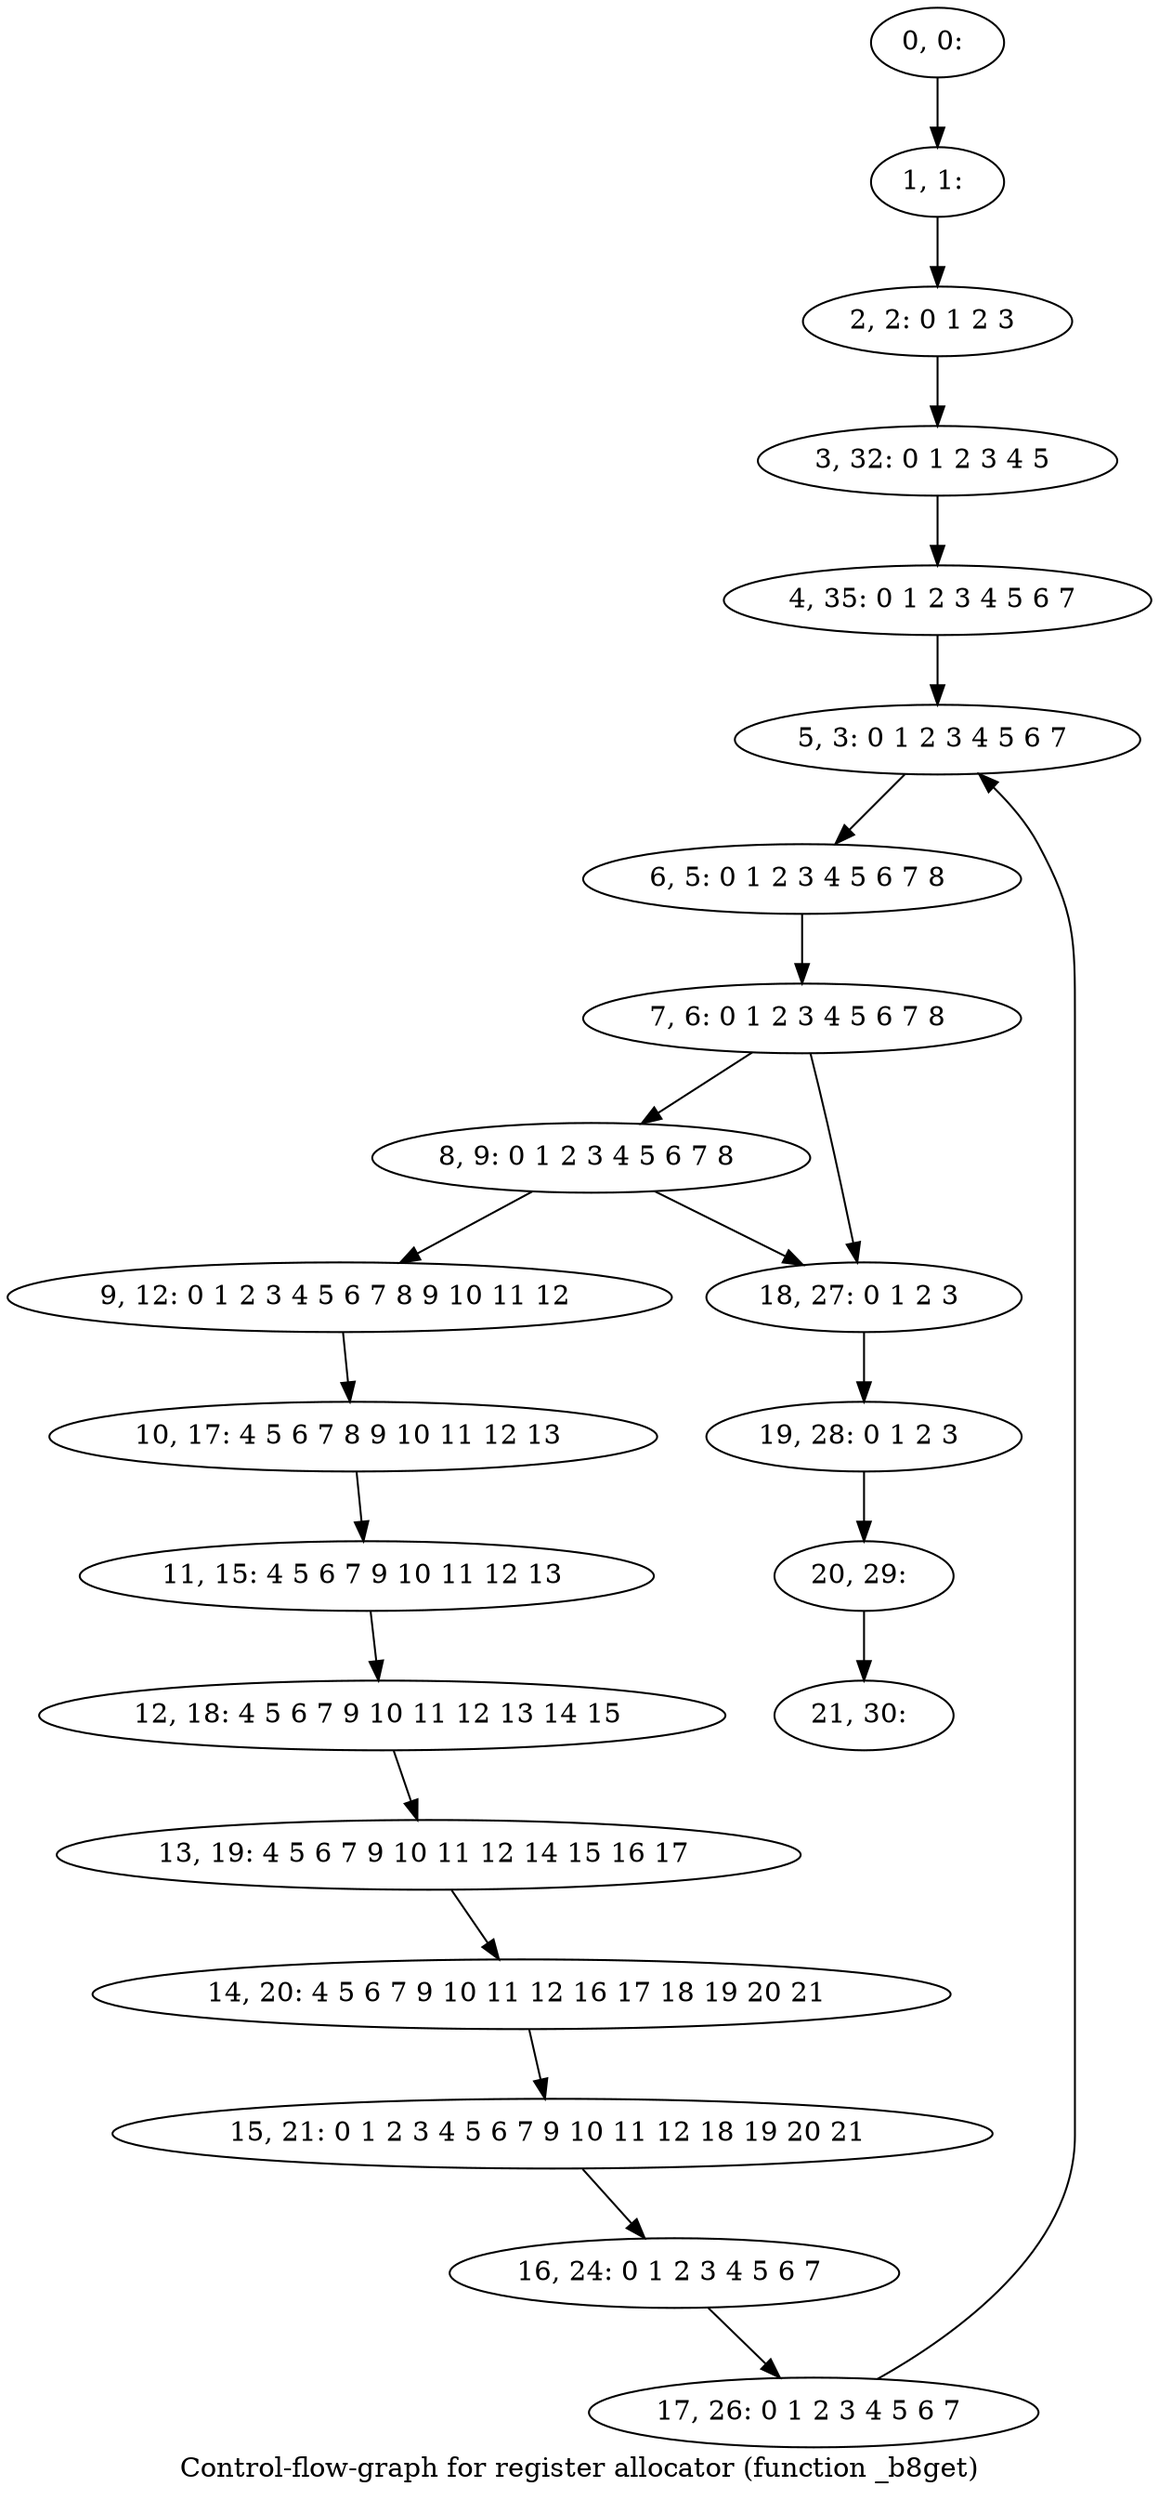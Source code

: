 digraph G {
graph [label="Control-flow-graph for register allocator (function _b8get)"]
0[label="0, 0: "];
1[label="1, 1: "];
2[label="2, 2: 0 1 2 3 "];
3[label="3, 32: 0 1 2 3 4 5 "];
4[label="4, 35: 0 1 2 3 4 5 6 7 "];
5[label="5, 3: 0 1 2 3 4 5 6 7 "];
6[label="6, 5: 0 1 2 3 4 5 6 7 8 "];
7[label="7, 6: 0 1 2 3 4 5 6 7 8 "];
8[label="8, 9: 0 1 2 3 4 5 6 7 8 "];
9[label="9, 12: 0 1 2 3 4 5 6 7 8 9 10 11 12 "];
10[label="10, 17: 4 5 6 7 8 9 10 11 12 13 "];
11[label="11, 15: 4 5 6 7 9 10 11 12 13 "];
12[label="12, 18: 4 5 6 7 9 10 11 12 13 14 15 "];
13[label="13, 19: 4 5 6 7 9 10 11 12 14 15 16 17 "];
14[label="14, 20: 4 5 6 7 9 10 11 12 16 17 18 19 20 21 "];
15[label="15, 21: 0 1 2 3 4 5 6 7 9 10 11 12 18 19 20 21 "];
16[label="16, 24: 0 1 2 3 4 5 6 7 "];
17[label="17, 26: 0 1 2 3 4 5 6 7 "];
18[label="18, 27: 0 1 2 3 "];
19[label="19, 28: 0 1 2 3 "];
20[label="20, 29: "];
21[label="21, 30: "];
0->1 ;
1->2 ;
2->3 ;
3->4 ;
4->5 ;
5->6 ;
6->7 ;
7->8 ;
7->18 ;
8->9 ;
8->18 ;
9->10 ;
10->11 ;
11->12 ;
12->13 ;
13->14 ;
14->15 ;
15->16 ;
16->17 ;
17->5 ;
18->19 ;
19->20 ;
20->21 ;
}

